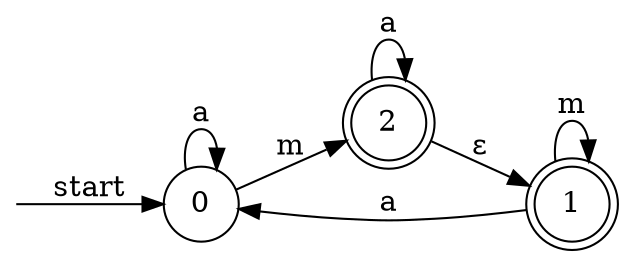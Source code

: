 digraph enfa {
    rankdir = LR;
    node [shape = circle];
    __start [style = invis, shape = point];
    __start -> "0" [ label = "start" ];
    node [shape = doublecircle]; "1" "2"
    node [shape = circle];
    "1" -> "0" [ label = "a" ];
    "2" -> "2" [ label = "a" ];
    "0" -> "2" [ label = "m" ];
    "0" -> "0" [ label = "a" ];
    "1" -> "1" [ label = "m" ];
    "2" -> "1" [ label = "&epsilon;" ];
}
